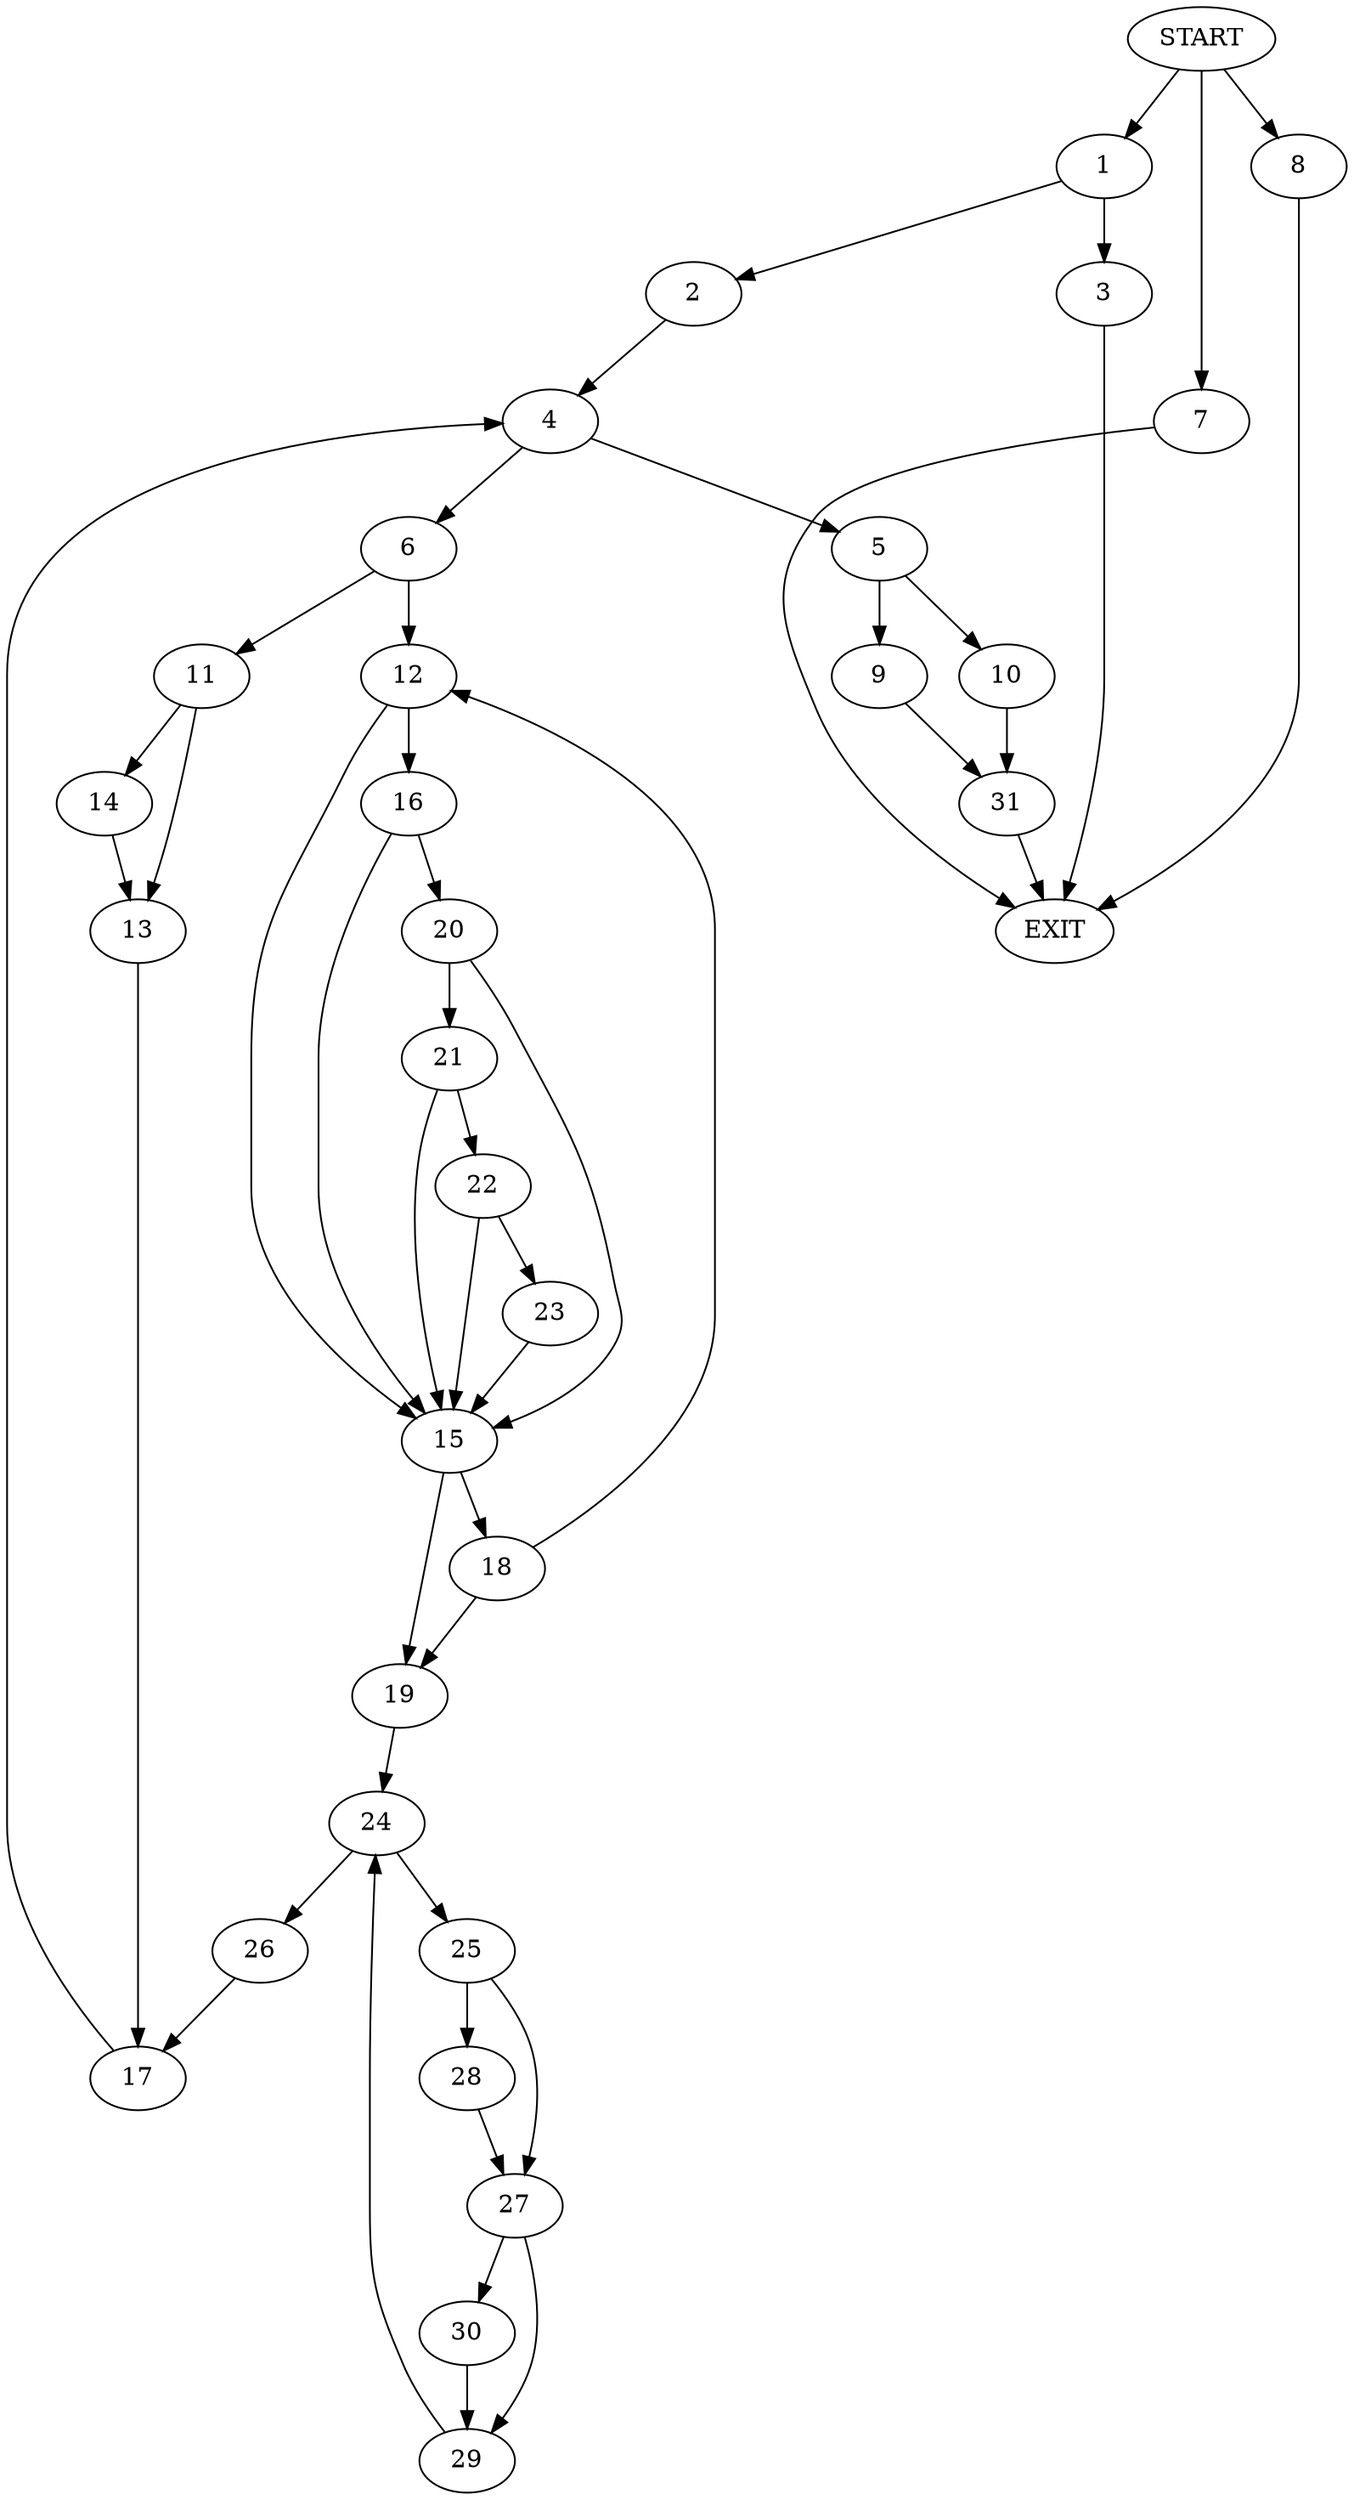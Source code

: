 digraph {
0 [label="START"]
32 [label="EXIT"]
0 -> 1
1 -> 2
1 -> 3
3 -> 32
2 -> 4
4 -> 5
4 -> 6
0 -> 7
7 -> 32
0 -> 8
8 -> 32
5 -> 9
5 -> 10
6 -> 11
6 -> 12
11 -> 13
11 -> 14
12 -> 15
12 -> 16
13 -> 17
14 -> 13
17 -> 4
15 -> 18
15 -> 19
16 -> 15
16 -> 20
20 -> 15
20 -> 21
21 -> 15
21 -> 22
22 -> 15
22 -> 23
23 -> 15
19 -> 24
18 -> 19
18 -> 12
24 -> 25
24 -> 26
25 -> 27
25 -> 28
26 -> 17
27 -> 29
27 -> 30
28 -> 27
29 -> 24
30 -> 29
10 -> 31
9 -> 31
31 -> 32
}
